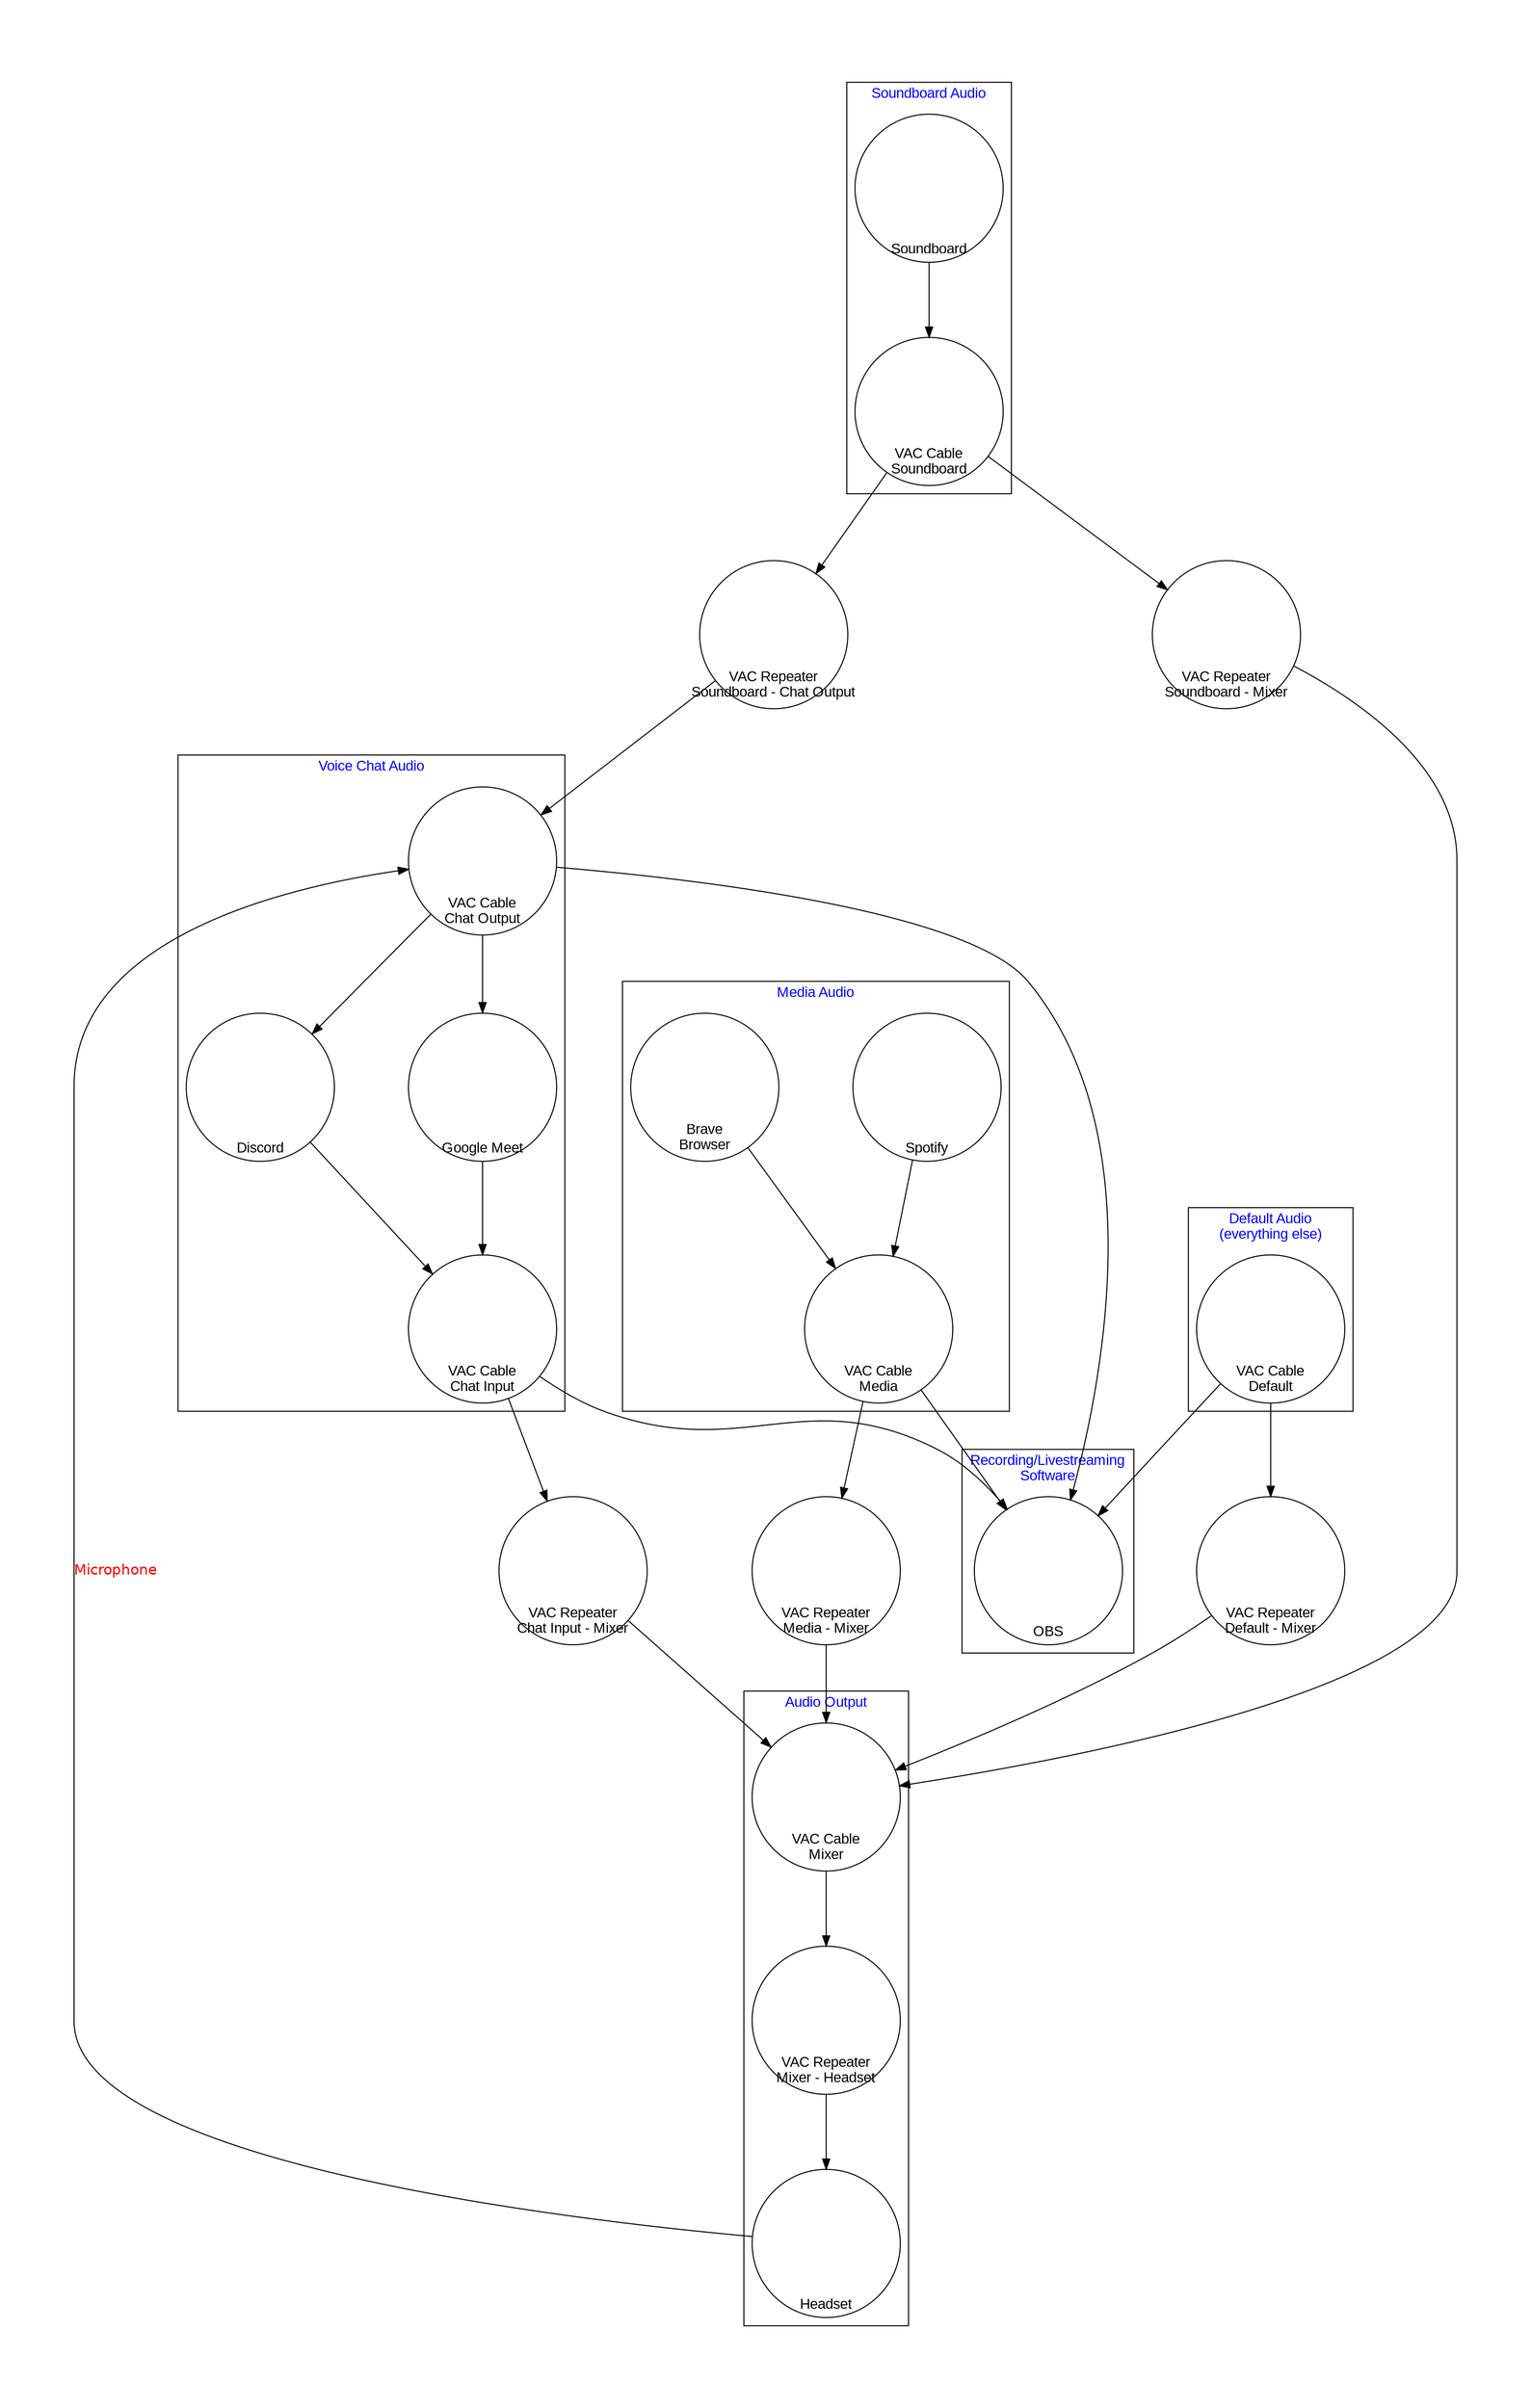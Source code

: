 digraph G {
    graph [bgcolor=white resolution=256 fontname=Arial fontcolor=blue nodesep=1 ranksep=1 pad=1]
    node [fontname=Arial fontcolor=black labelloc=b shape=circle width=2 fixedsize=true]
    edge [fontname=Helvetica fontcolor=red labeldistance=2]
    // TODO: find a way to center the node shape around image + label

    subgraph cluster_chat {
        label="Voice Chat Audio"
        discord [
            label="Discord"
            image="./img/discord.png"
        ]
        google_meet [
            label="Google Meet"
            image="./img/google_meet.png"
        ]

        vac_cable_chat_in [label="VAC Cable\nChat Input" image="./img/line.png"]
        vac_cable_chat_out [label="VAC Cable\nChat Output" image="./img/line.png"]

        discord, google_meet -> vac_cable_chat_in
        vac_cable_chat_out -> discord, google_meet
    }

    subgraph cluster_soundboard {
        label="Soundboard Audio"
        soundboard [
            label="Soundboard"
            image="./img/soundboard.png"
        ]
        vac_cable_soundboard [label="VAC Cable\nSoundboard" image="./img/line.png"]

        soundboard -> vac_cable_soundboard

    }

    subgraph cluster_media_audio {
        label="Media Audio"
        spotify [
            label="Spotify"
            image="./img/spotify.png"
        ]
        brave [
            label="Brave\nBrowser"
            image="./img/brave.png"
        ]
        vac_cable_media [label="VAC Cable\nMedia" image="./img/line.png"]

        brave, spotify -> vac_cable_media
    }

    subgraph cluster_audio_output {
        label="Audio Output"
        headset [
            label="Headset"
            image="./img/headset.png"
        ]
        vac_cable_mixer [label="VAC Cable\nMixer" image="./img/line.png"]
        vac_repeater_mixer_to_headset [
            label="VAC Repeater\nMixer - Headset"
            image="./img/vac_audio_repeater.png"
        ]

        vac_cable_mixer -> vac_repeater_mixer_to_headset -> headset
    }

    subgraph cluster_livestreaming_software {
        label="Recording/Livestreaming\nSoftware"
        obs [
            label="OBS"
            image="./img/obs.png"
        ]
    }

    subgraph cluster_default {
        label="Default Audio\n(everything else)"
        vac_cable_default [label="VAC Cable\nDefault" image="./img/line.png"]
    }

    // repeaters
    vac_repeater_chat_in_to_mixer [
        label="VAC Repeater\nChat Input - Mixer"
        image="./img/vac_audio_repeater.png"
    ]
    vac_repeater_soundboard_to_mixer [
        label="VAC Repeater\nSoundboard - Mixer"
        image="./img/vac_audio_repeater.png"
    ]
    vac_repeater_soundboard_to_chat_out [
        label="VAC Repeater\nSoundboard - Chat Output"
        image="./img/vac_audio_repeater.png"
    ]
    vac_repeater_media_to_mixer [
        label="VAC Repeater\nMedia - Mixer"
        image="./img/vac_audio_repeater.png"
    ]
    vac_repeater_default_to_mixer [
        label="VAC Repeater\nDefault - Mixer"
        image="./img/vac_audio_repeater.png"
    ]


    // repeater connections
    vac_cable_chat_in -> vac_repeater_chat_in_to_mixer -> vac_cable_mixer
    vac_cable_soundboard -> vac_repeater_soundboard_to_chat_out -> vac_cable_chat_out
    vac_cable_soundboard -> vac_repeater_soundboard_to_mixer -> vac_cable_mixer
    vac_cable_media -> vac_repeater_media_to_mixer -> vac_cable_mixer
    vac_cable_default -> vac_repeater_default_to_mixer -> vac_cable_mixer

    headset -> vac_cable_chat_out[label="Microphone"]

    vac_cable_chat_in, vac_cable_chat_out, vac_cable_media, vac_cable_default -> obs
}
